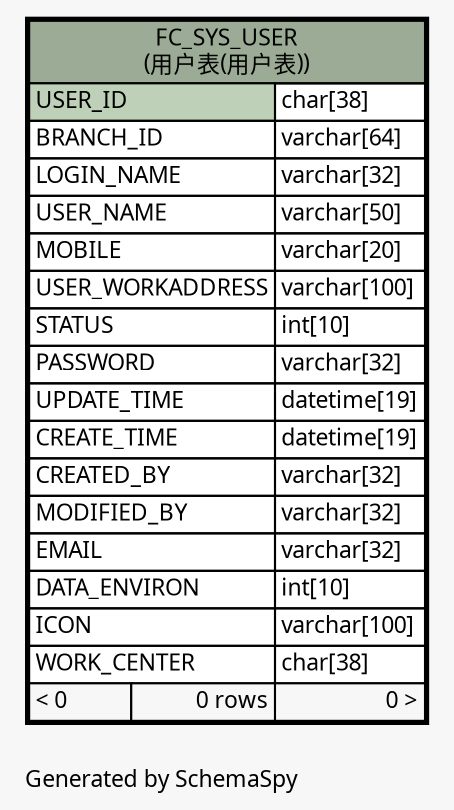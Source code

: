 // dot 2.26.0 on Linux 2.6.32-504.3.3.el6.x86_64
// SchemaSpy rev Unknown
digraph "oneDegreeRelationshipsDiagram" {
  graph [
    rankdir="RL"
    bgcolor="#f7f7f7"
    label="\nGenerated by SchemaSpy"
    labeljust="l"
    nodesep="0.18"
    ranksep="0.46"
    fontname="Microsoft YaHei"
    fontsize="11"
  ];
  node [
    fontname="Microsoft YaHei"
    fontsize="11"
    shape="plaintext"
  ];
  edge [
    arrowsize="0.8"
  ];
  "FC_SYS_USER" [
    label=<
    <TABLE BORDER="2" CELLBORDER="1" CELLSPACING="0" BGCOLOR="#ffffff">
      <TR><TD COLSPAN="3" BGCOLOR="#9bab96" ALIGN="CENTER">FC_SYS_USER<br/>(用户表(用户表))</TD></TR>
      <TR><TD PORT="USER_ID" COLSPAN="2" BGCOLOR="#bed1b8" ALIGN="LEFT">USER_ID</TD><TD PORT="USER_ID.type" ALIGN="LEFT">char[38]</TD></TR>
      <TR><TD PORT="BRANCH_ID" COLSPAN="2" ALIGN="LEFT">BRANCH_ID</TD><TD PORT="BRANCH_ID.type" ALIGN="LEFT">varchar[64]</TD></TR>
      <TR><TD PORT="LOGIN_NAME" COLSPAN="2" ALIGN="LEFT">LOGIN_NAME</TD><TD PORT="LOGIN_NAME.type" ALIGN="LEFT">varchar[32]</TD></TR>
      <TR><TD PORT="USER_NAME" COLSPAN="2" ALIGN="LEFT">USER_NAME</TD><TD PORT="USER_NAME.type" ALIGN="LEFT">varchar[50]</TD></TR>
      <TR><TD PORT="MOBILE" COLSPAN="2" ALIGN="LEFT">MOBILE</TD><TD PORT="MOBILE.type" ALIGN="LEFT">varchar[20]</TD></TR>
      <TR><TD PORT="USER_WORKADDRESS" COLSPAN="2" ALIGN="LEFT">USER_WORKADDRESS</TD><TD PORT="USER_WORKADDRESS.type" ALIGN="LEFT">varchar[100]</TD></TR>
      <TR><TD PORT="STATUS" COLSPAN="2" ALIGN="LEFT">STATUS</TD><TD PORT="STATUS.type" ALIGN="LEFT">int[10]</TD></TR>
      <TR><TD PORT="PASSWORD" COLSPAN="2" ALIGN="LEFT">PASSWORD</TD><TD PORT="PASSWORD.type" ALIGN="LEFT">varchar[32]</TD></TR>
      <TR><TD PORT="UPDATE_TIME" COLSPAN="2" ALIGN="LEFT">UPDATE_TIME</TD><TD PORT="UPDATE_TIME.type" ALIGN="LEFT">datetime[19]</TD></TR>
      <TR><TD PORT="CREATE_TIME" COLSPAN="2" ALIGN="LEFT">CREATE_TIME</TD><TD PORT="CREATE_TIME.type" ALIGN="LEFT">datetime[19]</TD></TR>
      <TR><TD PORT="CREATED_BY" COLSPAN="2" ALIGN="LEFT">CREATED_BY</TD><TD PORT="CREATED_BY.type" ALIGN="LEFT">varchar[32]</TD></TR>
      <TR><TD PORT="MODIFIED_BY" COLSPAN="2" ALIGN="LEFT">MODIFIED_BY</TD><TD PORT="MODIFIED_BY.type" ALIGN="LEFT">varchar[32]</TD></TR>
      <TR><TD PORT="EMAIL" COLSPAN="2" ALIGN="LEFT">EMAIL</TD><TD PORT="EMAIL.type" ALIGN="LEFT">varchar[32]</TD></TR>
      <TR><TD PORT="DATA_ENVIRON" COLSPAN="2" ALIGN="LEFT">DATA_ENVIRON</TD><TD PORT="DATA_ENVIRON.type" ALIGN="LEFT">int[10]</TD></TR>
      <TR><TD PORT="ICON" COLSPAN="2" ALIGN="LEFT">ICON</TD><TD PORT="ICON.type" ALIGN="LEFT">varchar[100]</TD></TR>
      <TR><TD PORT="WORK_CENTER" COLSPAN="2" ALIGN="LEFT">WORK_CENTER</TD><TD PORT="WORK_CENTER.type" ALIGN="LEFT">char[38]</TD></TR>
      <TR><TD ALIGN="LEFT" BGCOLOR="#f7f7f7">&lt; 0</TD><TD ALIGN="RIGHT" BGCOLOR="#f7f7f7">0 rows</TD><TD ALIGN="RIGHT" BGCOLOR="#f7f7f7">0 &gt;</TD></TR>
    </TABLE>>
    URL="FC_SYS_USER.html"
    tooltip="FC_SYS_USER"
  ];
}
